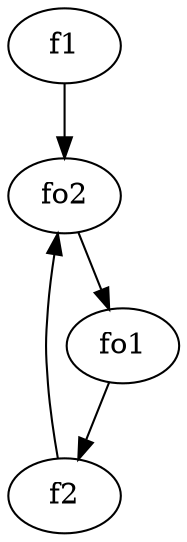 strict digraph  {
f1;
f2;
fo1;
fo2;
f1 -> fo2  [weight=2];
f2 -> fo2  [weight=2];
fo1 -> f2  [weight=2];
fo2 -> fo1  [weight=2];
}
